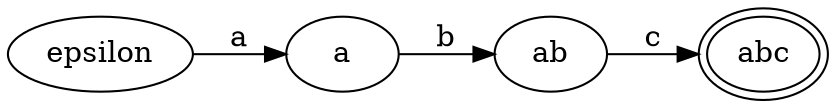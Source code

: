 digraph Automaton { 
  rankdir = LR
  0 [label="epsilon"];  1 [label="a"];  2 [label="ab"];  3 [label="abc",peripheries=2];  0 -> 1 [label = "a" ]
  1 -> 2 [label = "b" ]
  2 -> 3 [label = "c" ]
}

